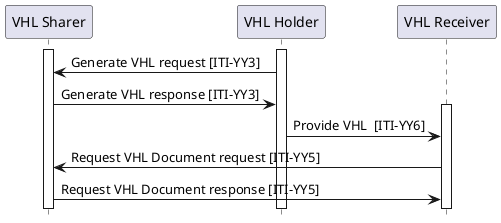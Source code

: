 @startuml
skinparam svgDimensionStyle false
hide footbox
participant "VHL Sharer" as VHLS
participant "VHL Holder" as VHLH
participant "VHL Receiver" as VHLR

activate VHLH
activate VHLS


VHLH -> VHLS : Generate VHL request [ITI-YY3]
VHLS -> VHLH : Generate VHL response [ITI-YY3]

activate VHLR
VHLH -> VHLR : Provide VHL  [ITI-YY6]
VHLR -> VHLS : Request VHL Document request [ITI-YY5]
VHLS -> VHLR : Request VHL Document response [ITI-YY5]


@enduml
